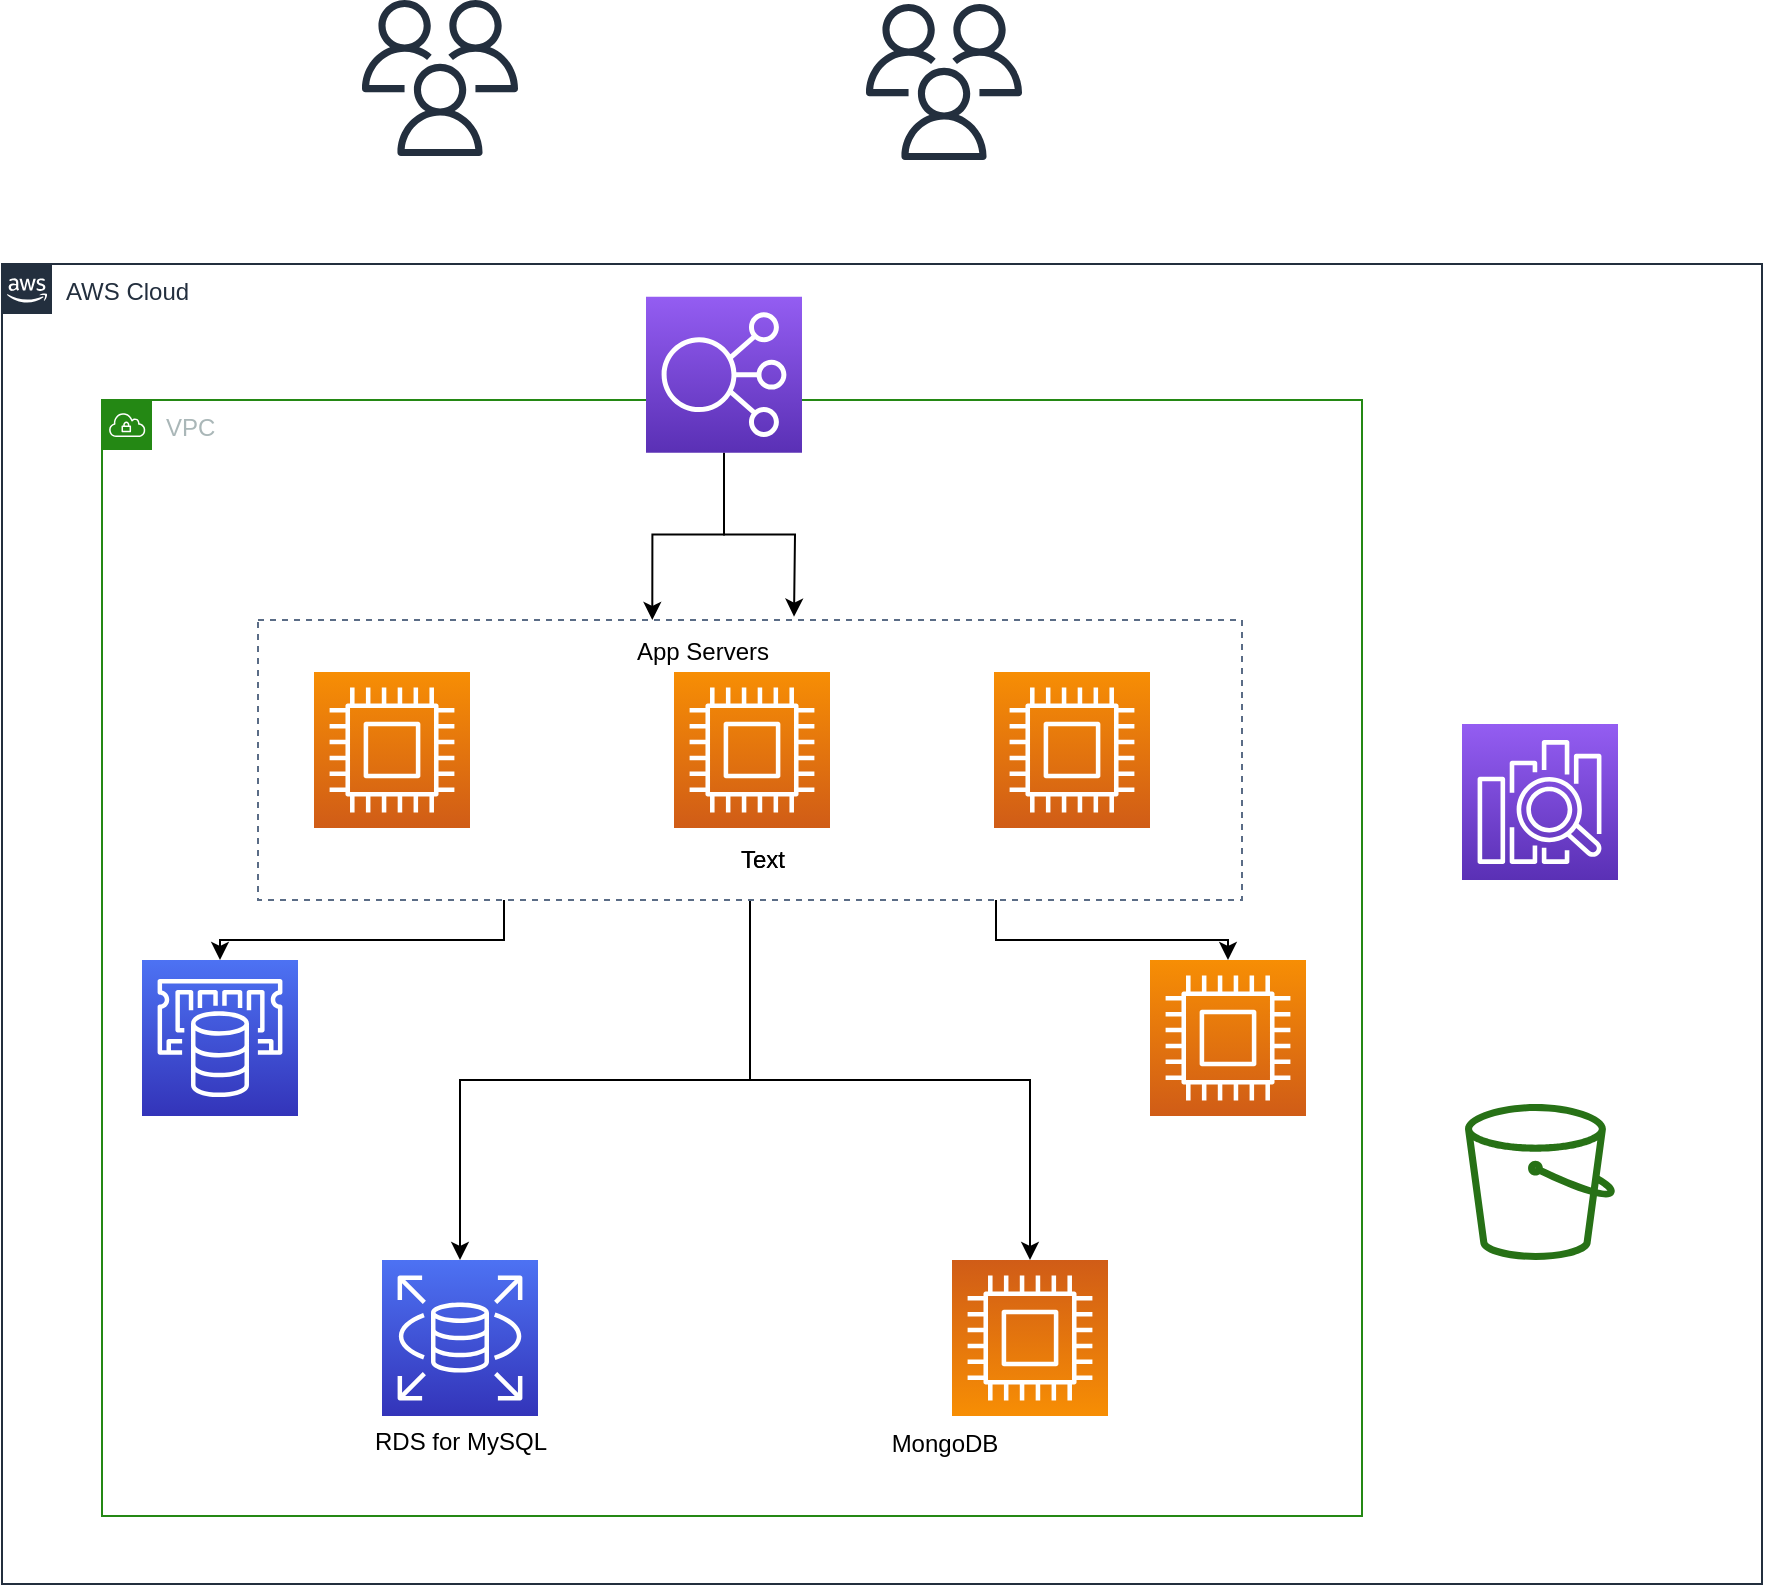 <mxfile version="13.10.0" type="github">
  <diagram id="Ht1M8jgEwFfnCIfOTk4-" name="Page-1">
    <mxGraphModel dx="1577" dy="1065" grid="1" gridSize="10" guides="1" tooltips="1" connect="1" arrows="1" fold="1" page="1" pageScale="1" pageWidth="1169" pageHeight="827" math="0" shadow="0">
      <root>
        <mxCell id="0" />
        <mxCell id="1" parent="0" />
        <mxCell id="MkqSjX4Nkq8uwL33J9a--1" value="AWS Cloud" style="points=[[0,0],[0.25,0],[0.5,0],[0.75,0],[1,0],[1,0.25],[1,0.5],[1,0.75],[1,1],[0.75,1],[0.5,1],[0.25,1],[0,1],[0,0.75],[0,0.5],[0,0.25]];outlineConnect=0;gradientColor=none;html=1;whiteSpace=wrap;fontSize=12;fontStyle=0;shape=mxgraph.aws4.group;grIcon=mxgraph.aws4.group_aws_cloud_alt;strokeColor=#232F3E;fillColor=none;verticalAlign=top;align=left;spacingLeft=30;fontColor=#232F3E;dashed=0;" vertex="1" parent="1">
          <mxGeometry x="110" y="132" width="880" height="660" as="geometry" />
        </mxCell>
        <mxCell id="MkqSjX4Nkq8uwL33J9a--3" value="VPC" style="points=[[0,0],[0.25,0],[0.5,0],[0.75,0],[1,0],[1,0.25],[1,0.5],[1,0.75],[1,1],[0.75,1],[0.5,1],[0.25,1],[0,1],[0,0.75],[0,0.5],[0,0.25]];outlineConnect=0;gradientColor=none;html=1;whiteSpace=wrap;fontSize=12;fontStyle=0;shape=mxgraph.aws4.group;grIcon=mxgraph.aws4.group_vpc;strokeColor=#248814;fillColor=none;verticalAlign=top;align=left;spacingLeft=30;fontColor=#AAB7B8;dashed=0;" vertex="1" parent="1">
          <mxGeometry x="160" y="200" width="630" height="558" as="geometry" />
        </mxCell>
        <mxCell id="MkqSjX4Nkq8uwL33J9a--5" value="" style="outlineConnect=0;fontColor=#232F3E;gradientColor=#F78E04;gradientDirection=north;fillColor=#D05C17;strokeColor=#ffffff;dashed=0;verticalLabelPosition=bottom;verticalAlign=top;align=center;html=1;fontSize=12;fontStyle=0;aspect=fixed;shape=mxgraph.aws4.resourceIcon;resIcon=mxgraph.aws4.compute;" vertex="1" parent="1">
          <mxGeometry x="266" y="336" width="78" height="78" as="geometry" />
        </mxCell>
        <mxCell id="MkqSjX4Nkq8uwL33J9a--6" value="" style="outlineConnect=0;fontColor=#232F3E;gradientColor=#F78E04;gradientDirection=north;fillColor=#D05C17;strokeColor=#ffffff;dashed=0;verticalLabelPosition=bottom;verticalAlign=top;align=center;html=1;fontSize=12;fontStyle=0;aspect=fixed;shape=mxgraph.aws4.resourceIcon;resIcon=mxgraph.aws4.compute;" vertex="1" parent="1">
          <mxGeometry x="446" y="336" width="78" height="78" as="geometry" />
        </mxCell>
        <mxCell id="MkqSjX4Nkq8uwL33J9a--7" value="" style="outlineConnect=0;fontColor=#232F3E;gradientColor=#F78E04;gradientDirection=north;fillColor=#D05C17;strokeColor=#ffffff;dashed=0;verticalLabelPosition=bottom;verticalAlign=top;align=center;html=1;fontSize=12;fontStyle=0;aspect=fixed;shape=mxgraph.aws4.resourceIcon;resIcon=mxgraph.aws4.compute;" vertex="1" parent="1">
          <mxGeometry x="606" y="336" width="78" height="78" as="geometry" />
        </mxCell>
        <mxCell id="MkqSjX4Nkq8uwL33J9a--8" value="" style="outlineConnect=0;fontColor=#232F3E;gradientColor=#4D72F3;gradientDirection=north;fillColor=#3334B9;strokeColor=#ffffff;dashed=0;verticalLabelPosition=bottom;verticalAlign=top;align=center;html=1;fontSize=12;fontStyle=0;aspect=fixed;shape=mxgraph.aws4.resourceIcon;resIcon=mxgraph.aws4.rds;" vertex="1" parent="1">
          <mxGeometry x="300" y="630" width="78" height="78" as="geometry" />
        </mxCell>
        <mxCell id="MkqSjX4Nkq8uwL33J9a--9" value="" style="outlineConnect=0;fontColor=#232F3E;gradientColor=#F78E04;gradientDirection=north;fillColor=#D05C17;strokeColor=#ffffff;dashed=0;verticalLabelPosition=bottom;verticalAlign=top;align=center;html=1;fontSize=12;fontStyle=0;aspect=fixed;shape=mxgraph.aws4.resourceIcon;resIcon=mxgraph.aws4.compute;direction=west;" vertex="1" parent="1">
          <mxGeometry x="585" y="630" width="78" height="78" as="geometry" />
        </mxCell>
        <mxCell id="MkqSjX4Nkq8uwL33J9a--31" style="edgeStyle=orthogonalEdgeStyle;rounded=0;orthogonalLoop=1;jettySize=auto;html=1;" edge="1" parent="1" source="MkqSjX4Nkq8uwL33J9a--10">
          <mxGeometry relative="1" as="geometry">
            <mxPoint x="506" y="308.32" as="targetPoint" />
          </mxGeometry>
        </mxCell>
        <mxCell id="MkqSjX4Nkq8uwL33J9a--32" style="edgeStyle=orthogonalEdgeStyle;rounded=0;orthogonalLoop=1;jettySize=auto;html=1;entryX=0.356;entryY=0.012;entryDx=0;entryDy=0;entryPerimeter=0;" edge="1" parent="1" source="MkqSjX4Nkq8uwL33J9a--10">
          <mxGeometry relative="1" as="geometry">
            <mxPoint x="435.152" y="310.0" as="targetPoint" />
            <Array as="points">
              <mxPoint x="471" y="267.32" />
              <mxPoint x="435" y="267.32" />
            </Array>
          </mxGeometry>
        </mxCell>
        <mxCell id="MkqSjX4Nkq8uwL33J9a--10" value="" style="outlineConnect=0;fontColor=#232F3E;gradientColor=#945DF2;gradientDirection=north;fillColor=#5A30B5;strokeColor=#ffffff;dashed=0;verticalLabelPosition=bottom;verticalAlign=top;align=center;html=1;fontSize=12;fontStyle=0;aspect=fixed;shape=mxgraph.aws4.resourceIcon;resIcon=mxgraph.aws4.elastic_load_balancing;" vertex="1" parent="1">
          <mxGeometry x="432" y="148.32" width="78" height="78" as="geometry" />
        </mxCell>
        <mxCell id="MkqSjX4Nkq8uwL33J9a--12" value="" style="outlineConnect=0;fontColor=#232F3E;gradientColor=none;fillColor=#277116;strokeColor=none;dashed=0;verticalLabelPosition=bottom;verticalAlign=top;align=center;html=1;fontSize=12;fontStyle=0;aspect=fixed;pointerEvents=1;shape=mxgraph.aws4.bucket;" vertex="1" parent="1">
          <mxGeometry x="841.5" y="552" width="75" height="78" as="geometry" />
        </mxCell>
        <mxCell id="MkqSjX4Nkq8uwL33J9a--13" value="" style="outlineConnect=0;fontColor=#232F3E;gradientColor=#945DF2;gradientDirection=north;fillColor=#5A30B5;strokeColor=#ffffff;dashed=0;verticalLabelPosition=bottom;verticalAlign=top;align=center;html=1;fontSize=12;fontStyle=0;aspect=fixed;shape=mxgraph.aws4.resourceIcon;resIcon=mxgraph.aws4.elasticsearch_service;" vertex="1" parent="1">
          <mxGeometry x="840" y="362" width="78" height="78" as="geometry" />
        </mxCell>
        <mxCell id="MkqSjX4Nkq8uwL33J9a--14" value="" style="outlineConnect=0;fontColor=#232F3E;gradientColor=none;fillColor=#232F3E;strokeColor=none;dashed=0;verticalLabelPosition=bottom;verticalAlign=top;align=center;html=1;fontSize=12;fontStyle=0;aspect=fixed;pointerEvents=1;shape=mxgraph.aws4.users;" vertex="1" parent="1">
          <mxGeometry x="290" width="78" height="78" as="geometry" />
        </mxCell>
        <mxCell id="MkqSjX4Nkq8uwL33J9a--15" value="" style="outlineConnect=0;fontColor=#232F3E;gradientColor=none;fillColor=#232F3E;strokeColor=none;dashed=0;verticalLabelPosition=bottom;verticalAlign=top;align=center;html=1;fontSize=12;fontStyle=0;aspect=fixed;pointerEvents=1;shape=mxgraph.aws4.users;" vertex="1" parent="1">
          <mxGeometry x="542" y="2" width="78" height="78" as="geometry" />
        </mxCell>
        <mxCell id="MkqSjX4Nkq8uwL33J9a--16" value="" style="outlineConnect=0;fontColor=#232F3E;gradientColor=#4D72F3;gradientDirection=north;fillColor=#3334B9;strokeColor=#ffffff;dashed=0;verticalLabelPosition=bottom;verticalAlign=top;align=center;html=1;fontSize=12;fontStyle=0;aspect=fixed;shape=mxgraph.aws4.resourceIcon;resIcon=mxgraph.aws4.elasticache;" vertex="1" parent="1">
          <mxGeometry x="180" y="480" width="78" height="78" as="geometry" />
        </mxCell>
        <mxCell id="MkqSjX4Nkq8uwL33J9a--17" value="" style="outlineConnect=0;fontColor=#232F3E;gradientColor=#F78E04;gradientDirection=north;fillColor=#D05C17;strokeColor=#ffffff;dashed=0;verticalLabelPosition=bottom;verticalAlign=top;align=center;html=1;fontSize=12;fontStyle=0;aspect=fixed;shape=mxgraph.aws4.resourceIcon;resIcon=mxgraph.aws4.compute;" vertex="1" parent="1">
          <mxGeometry x="684" y="480" width="78" height="78" as="geometry" />
        </mxCell>
        <mxCell id="MkqSjX4Nkq8uwL33J9a--26" style="edgeStyle=orthogonalEdgeStyle;rounded=0;orthogonalLoop=1;jettySize=auto;html=1;exitX=0.25;exitY=1;exitDx=0;exitDy=0;" edge="1" parent="1" source="MkqSjX4Nkq8uwL33J9a--18" target="MkqSjX4Nkq8uwL33J9a--16">
          <mxGeometry relative="1" as="geometry" />
        </mxCell>
        <mxCell id="MkqSjX4Nkq8uwL33J9a--27" style="edgeStyle=orthogonalEdgeStyle;rounded=0;orthogonalLoop=1;jettySize=auto;html=1;exitX=0.75;exitY=1;exitDx=0;exitDy=0;" edge="1" parent="1" source="MkqSjX4Nkq8uwL33J9a--18" target="MkqSjX4Nkq8uwL33J9a--17">
          <mxGeometry relative="1" as="geometry" />
        </mxCell>
        <mxCell id="MkqSjX4Nkq8uwL33J9a--28" style="edgeStyle=orthogonalEdgeStyle;rounded=0;orthogonalLoop=1;jettySize=auto;html=1;exitX=0.5;exitY=1;exitDx=0;exitDy=0;" edge="1" parent="1" source="MkqSjX4Nkq8uwL33J9a--18" target="MkqSjX4Nkq8uwL33J9a--8">
          <mxGeometry relative="1" as="geometry" />
        </mxCell>
        <mxCell id="MkqSjX4Nkq8uwL33J9a--30" style="edgeStyle=orthogonalEdgeStyle;rounded=0;orthogonalLoop=1;jettySize=auto;html=1;exitX=0.5;exitY=1;exitDx=0;exitDy=0;" edge="1" parent="1" source="MkqSjX4Nkq8uwL33J9a--18" target="MkqSjX4Nkq8uwL33J9a--9">
          <mxGeometry relative="1" as="geometry" />
        </mxCell>
        <mxCell id="MkqSjX4Nkq8uwL33J9a--18" value="" style="fillColor=none;strokeColor=#5A6C86;dashed=1;verticalAlign=top;fontStyle=0;fontColor=#5A6C86;" vertex="1" parent="1">
          <mxGeometry x="238" y="310" width="492" height="140" as="geometry" />
        </mxCell>
        <mxCell id="MkqSjX4Nkq8uwL33J9a--19" value="RDS for MySQL&lt;br&gt;" style="text;html=1;align=center;verticalAlign=middle;resizable=0;points=[];autosize=1;" vertex="1" parent="1">
          <mxGeometry x="289" y="711" width="100" height="20" as="geometry" />
        </mxCell>
        <mxCell id="MkqSjX4Nkq8uwL33J9a--20" value="MongoDB" style="text;html=1;align=center;verticalAlign=middle;resizable=0;points=[];autosize=1;" vertex="1" parent="1">
          <mxGeometry x="546" y="712" width="70" height="20" as="geometry" />
        </mxCell>
        <mxCell id="MkqSjX4Nkq8uwL33J9a--21" value="Text" style="text;html=1;resizable=0;autosize=1;align=center;verticalAlign=middle;points=[];fillColor=none;strokeColor=none;rounded=0;" vertex="1" parent="1">
          <mxGeometry x="470" y="420" width="40" height="20" as="geometry" />
        </mxCell>
        <mxCell id="MkqSjX4Nkq8uwL33J9a--22" value="App Servers" style="text;html=1;resizable=0;autosize=1;align=center;verticalAlign=middle;points=[];fillColor=none;strokeColor=none;rounded=0;" vertex="1" parent="1">
          <mxGeometry x="420" y="316" width="80" height="20" as="geometry" />
        </mxCell>
        <mxCell id="MkqSjX4Nkq8uwL33J9a--23" value="Text" style="text;html=1;resizable=0;autosize=1;align=center;verticalAlign=middle;points=[];fillColor=none;strokeColor=none;rounded=0;" vertex="1" parent="1">
          <mxGeometry x="470" y="420" width="40" height="20" as="geometry" />
        </mxCell>
      </root>
    </mxGraphModel>
  </diagram>
</mxfile>
